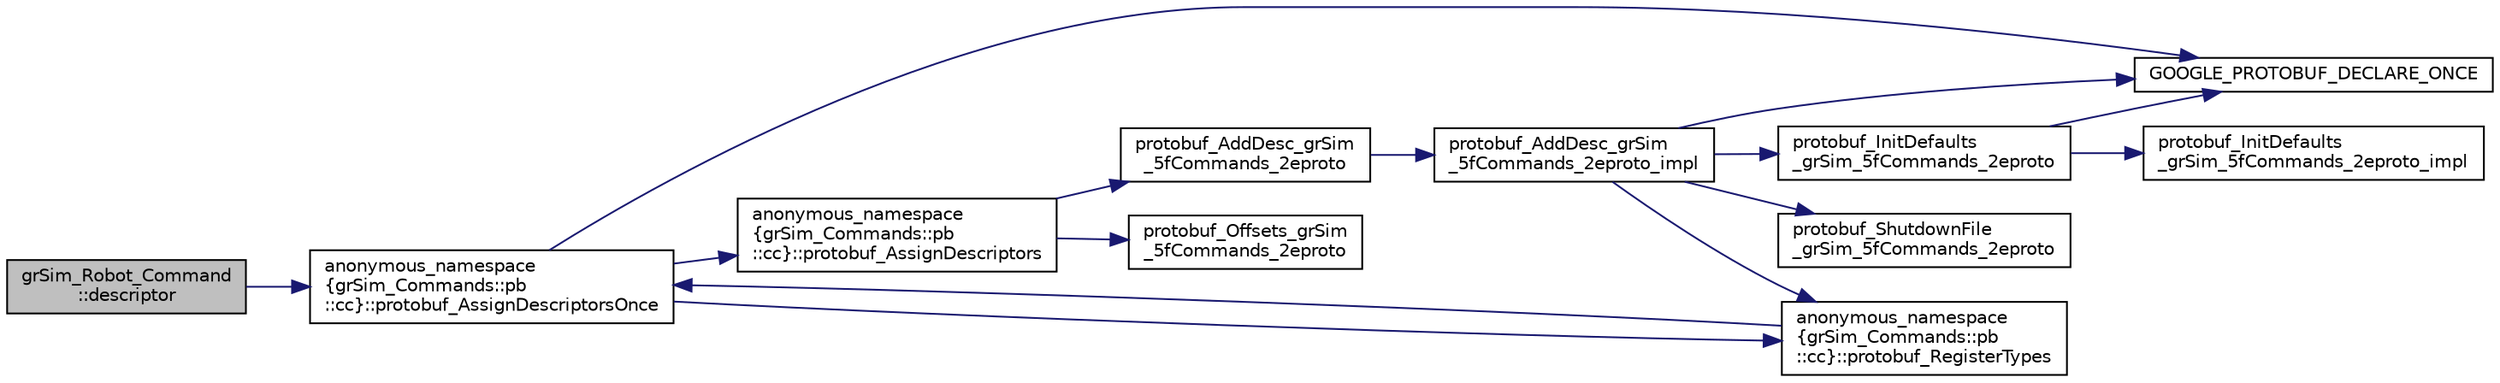 digraph "grSim_Robot_Command::descriptor"
{
 // INTERACTIVE_SVG=YES
  edge [fontname="Helvetica",fontsize="10",labelfontname="Helvetica",labelfontsize="10"];
  node [fontname="Helvetica",fontsize="10",shape=record];
  rankdir="LR";
  Node1 [label="grSim_Robot_Command\l::descriptor",height=0.2,width=0.4,color="black", fillcolor="grey75", style="filled", fontcolor="black"];
  Node1 -> Node2 [color="midnightblue",fontsize="10",style="solid",fontname="Helvetica"];
  Node2 [label="anonymous_namespace\l\{grSim_Commands::pb\l::cc\}::protobuf_AssignDescriptorsOnce",height=0.2,width=0.4,color="black", fillcolor="white", style="filled",URL="$da/d46/namespaceanonymous__namespace_02gr_sim___commands_8pb_8cc_03.html#aaf535c69bbbb54a2103edc2d2234adb7"];
  Node2 -> Node3 [color="midnightblue",fontsize="10",style="solid",fontname="Helvetica"];
  Node3 [label="GOOGLE_PROTOBUF_DECLARE_ONCE",height=0.2,width=0.4,color="black", fillcolor="white", style="filled",URL="$dc/d7f/gr_sim___commands_8pb_8cc.html#a1d3ccec64057afcccc8385041a5b5df7"];
  Node2 -> Node4 [color="midnightblue",fontsize="10",style="solid",fontname="Helvetica"];
  Node4 [label="anonymous_namespace\l\{grSim_Commands::pb\l::cc\}::protobuf_AssignDescriptors",height=0.2,width=0.4,color="black", fillcolor="white", style="filled",URL="$da/d46/namespaceanonymous__namespace_02gr_sim___commands_8pb_8cc_03.html#a9dc55c0952a3550a48904ac16b95c7aa"];
  Node4 -> Node5 [color="midnightblue",fontsize="10",style="solid",fontname="Helvetica"];
  Node5 [label="protobuf_AddDesc_grSim\l_5fCommands_2eproto",height=0.2,width=0.4,color="black", fillcolor="white", style="filled",URL="$dc/d7f/gr_sim___commands_8pb_8cc.html#ac56e60ad0bb74c2cc15c499e4e6e996c"];
  Node5 -> Node6 [color="midnightblue",fontsize="10",style="solid",fontname="Helvetica"];
  Node6 [label="protobuf_AddDesc_grSim\l_5fCommands_2eproto_impl",height=0.2,width=0.4,color="black", fillcolor="white", style="filled",URL="$dc/d7f/gr_sim___commands_8pb_8cc.html#af6acf57b929688f08994a95511cc02ab"];
  Node6 -> Node3 [color="midnightblue",fontsize="10",style="solid",fontname="Helvetica"];
  Node6 -> Node7 [color="midnightblue",fontsize="10",style="solid",fontname="Helvetica"];
  Node7 [label="protobuf_InitDefaults\l_grSim_5fCommands_2eproto",height=0.2,width=0.4,color="black", fillcolor="white", style="filled",URL="$dc/d7f/gr_sim___commands_8pb_8cc.html#a2f7dca3b7b526e3d2806f08457d45345"];
  Node7 -> Node3 [color="midnightblue",fontsize="10",style="solid",fontname="Helvetica"];
  Node7 -> Node8 [color="midnightblue",fontsize="10",style="solid",fontname="Helvetica"];
  Node8 [label="protobuf_InitDefaults\l_grSim_5fCommands_2eproto_impl",height=0.2,width=0.4,color="black", fillcolor="white", style="filled",URL="$dc/d7f/gr_sim___commands_8pb_8cc.html#a77c7a50cc00a4980dd12286d5065de88"];
  Node6 -> Node9 [color="midnightblue",fontsize="10",style="solid",fontname="Helvetica"];
  Node9 [label="anonymous_namespace\l\{grSim_Commands::pb\l::cc\}::protobuf_RegisterTypes",height=0.2,width=0.4,color="black", fillcolor="white", style="filled",URL="$da/d46/namespaceanonymous__namespace_02gr_sim___commands_8pb_8cc_03.html#a3671bf75849e521b101f307b9e82e46d"];
  Node9 -> Node2 [color="midnightblue",fontsize="10",style="solid",fontname="Helvetica"];
  Node6 -> Node10 [color="midnightblue",fontsize="10",style="solid",fontname="Helvetica"];
  Node10 [label="protobuf_ShutdownFile\l_grSim_5fCommands_2eproto",height=0.2,width=0.4,color="black", fillcolor="white", style="filled",URL="$dc/d7f/gr_sim___commands_8pb_8cc.html#a8aa7b603907edafe6e4ec382b96eb854"];
  Node4 -> Node11 [color="midnightblue",fontsize="10",style="solid",fontname="Helvetica"];
  Node11 [label="protobuf_Offsets_grSim\l_5fCommands_2eproto",height=0.2,width=0.4,color="black", fillcolor="white", style="filled",URL="$dc/d7f/gr_sim___commands_8pb_8cc.html#a7024acfc4711de6ad8245bb92e4f3137"];
  Node2 -> Node9 [color="midnightblue",fontsize="10",style="solid",fontname="Helvetica"];
}
